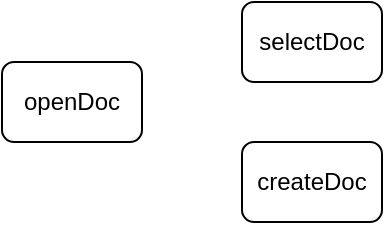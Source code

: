 <mxfile version="24.7.1" type="github">
  <diagram name="第 1 页" id="32VtgehK86iqjOPbHDv2">
    <mxGraphModel dx="940" dy="605" grid="1" gridSize="10" guides="1" tooltips="1" connect="1" arrows="1" fold="1" page="1" pageScale="1" pageWidth="827" pageHeight="1169" math="0" shadow="0">
      <root>
        <mxCell id="0" />
        <mxCell id="1" parent="0" />
        <mxCell id="tr_o8dyt-i28HcZZw-eC-1" value="openDoc" style="rounded=1;whiteSpace=wrap;html=1;" vertex="1" parent="1">
          <mxGeometry x="80" y="280" width="70" height="40" as="geometry" />
        </mxCell>
        <mxCell id="tr_o8dyt-i28HcZZw-eC-2" value="selectDoc" style="rounded=1;whiteSpace=wrap;html=1;" vertex="1" parent="1">
          <mxGeometry x="200" y="250" width="70" height="40" as="geometry" />
        </mxCell>
        <mxCell id="tr_o8dyt-i28HcZZw-eC-3" value="createDoc" style="rounded=1;whiteSpace=wrap;html=1;" vertex="1" parent="1">
          <mxGeometry x="200" y="320" width="70" height="40" as="geometry" />
        </mxCell>
      </root>
    </mxGraphModel>
  </diagram>
</mxfile>
